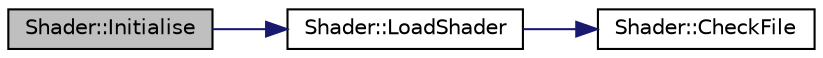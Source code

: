 digraph "Shader::Initialise"
{
  edge [fontname="Helvetica",fontsize="10",labelfontname="Helvetica",labelfontsize="10"];
  node [fontname="Helvetica",fontsize="10",shape=record];
  rankdir="LR";
  Node1 [label="Shader::Initialise",height=0.2,width=0.4,color="black", fillcolor="grey75", style="filled" fontcolor="black"];
  Node1 -> Node2 [color="midnightblue",fontsize="10",style="solid",fontname="Helvetica"];
  Node2 [label="Shader::LoadShader",height=0.2,width=0.4,color="black", fillcolor="white", style="filled",URL="$class_shader.html#a5d670dc2ffe780584861cb655737228b",tooltip="Loads a shader. "];
  Node2 -> Node3 [color="midnightblue",fontsize="10",style="solid",fontname="Helvetica"];
  Node3 [label="Shader::CheckFile",height=0.2,width=0.4,color="black", fillcolor="white", style="filled",URL="$class_shader.html#a48af0aa9bfbc97065911af84b6bb2c10",tooltip="Check file. "];
}
